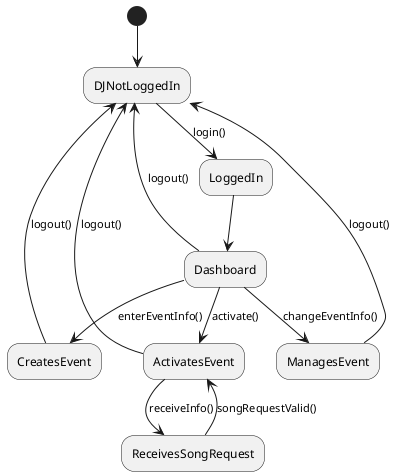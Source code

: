 @startuml

(*) --> DJNotLoggedIn

DJNotLoggedIn --> [login()] LoggedIn
LoggedIn --> Dashboard
Dashboard --> [enterEventInfo()]CreatesEvent
Dashboard --> [changeEventInfo()] ManagesEvent
Dashboard --> [activate()] ActivatesEvent
Dashboard --> [logout()] DJNotLoggedIn
ManagesEvent --> [logout()] DJNotLoggedIn
ActivatesEvent --> [logout()] DJNotLoggedIn
CreatesEvent --> [logout()] DJNotLoggedIn
ActivatesEvent --> [receiveInfo()] ReceivesSongRequest
ReceivesSongRequest --> [songRequestValid()] ActivatesEvent

@enduml